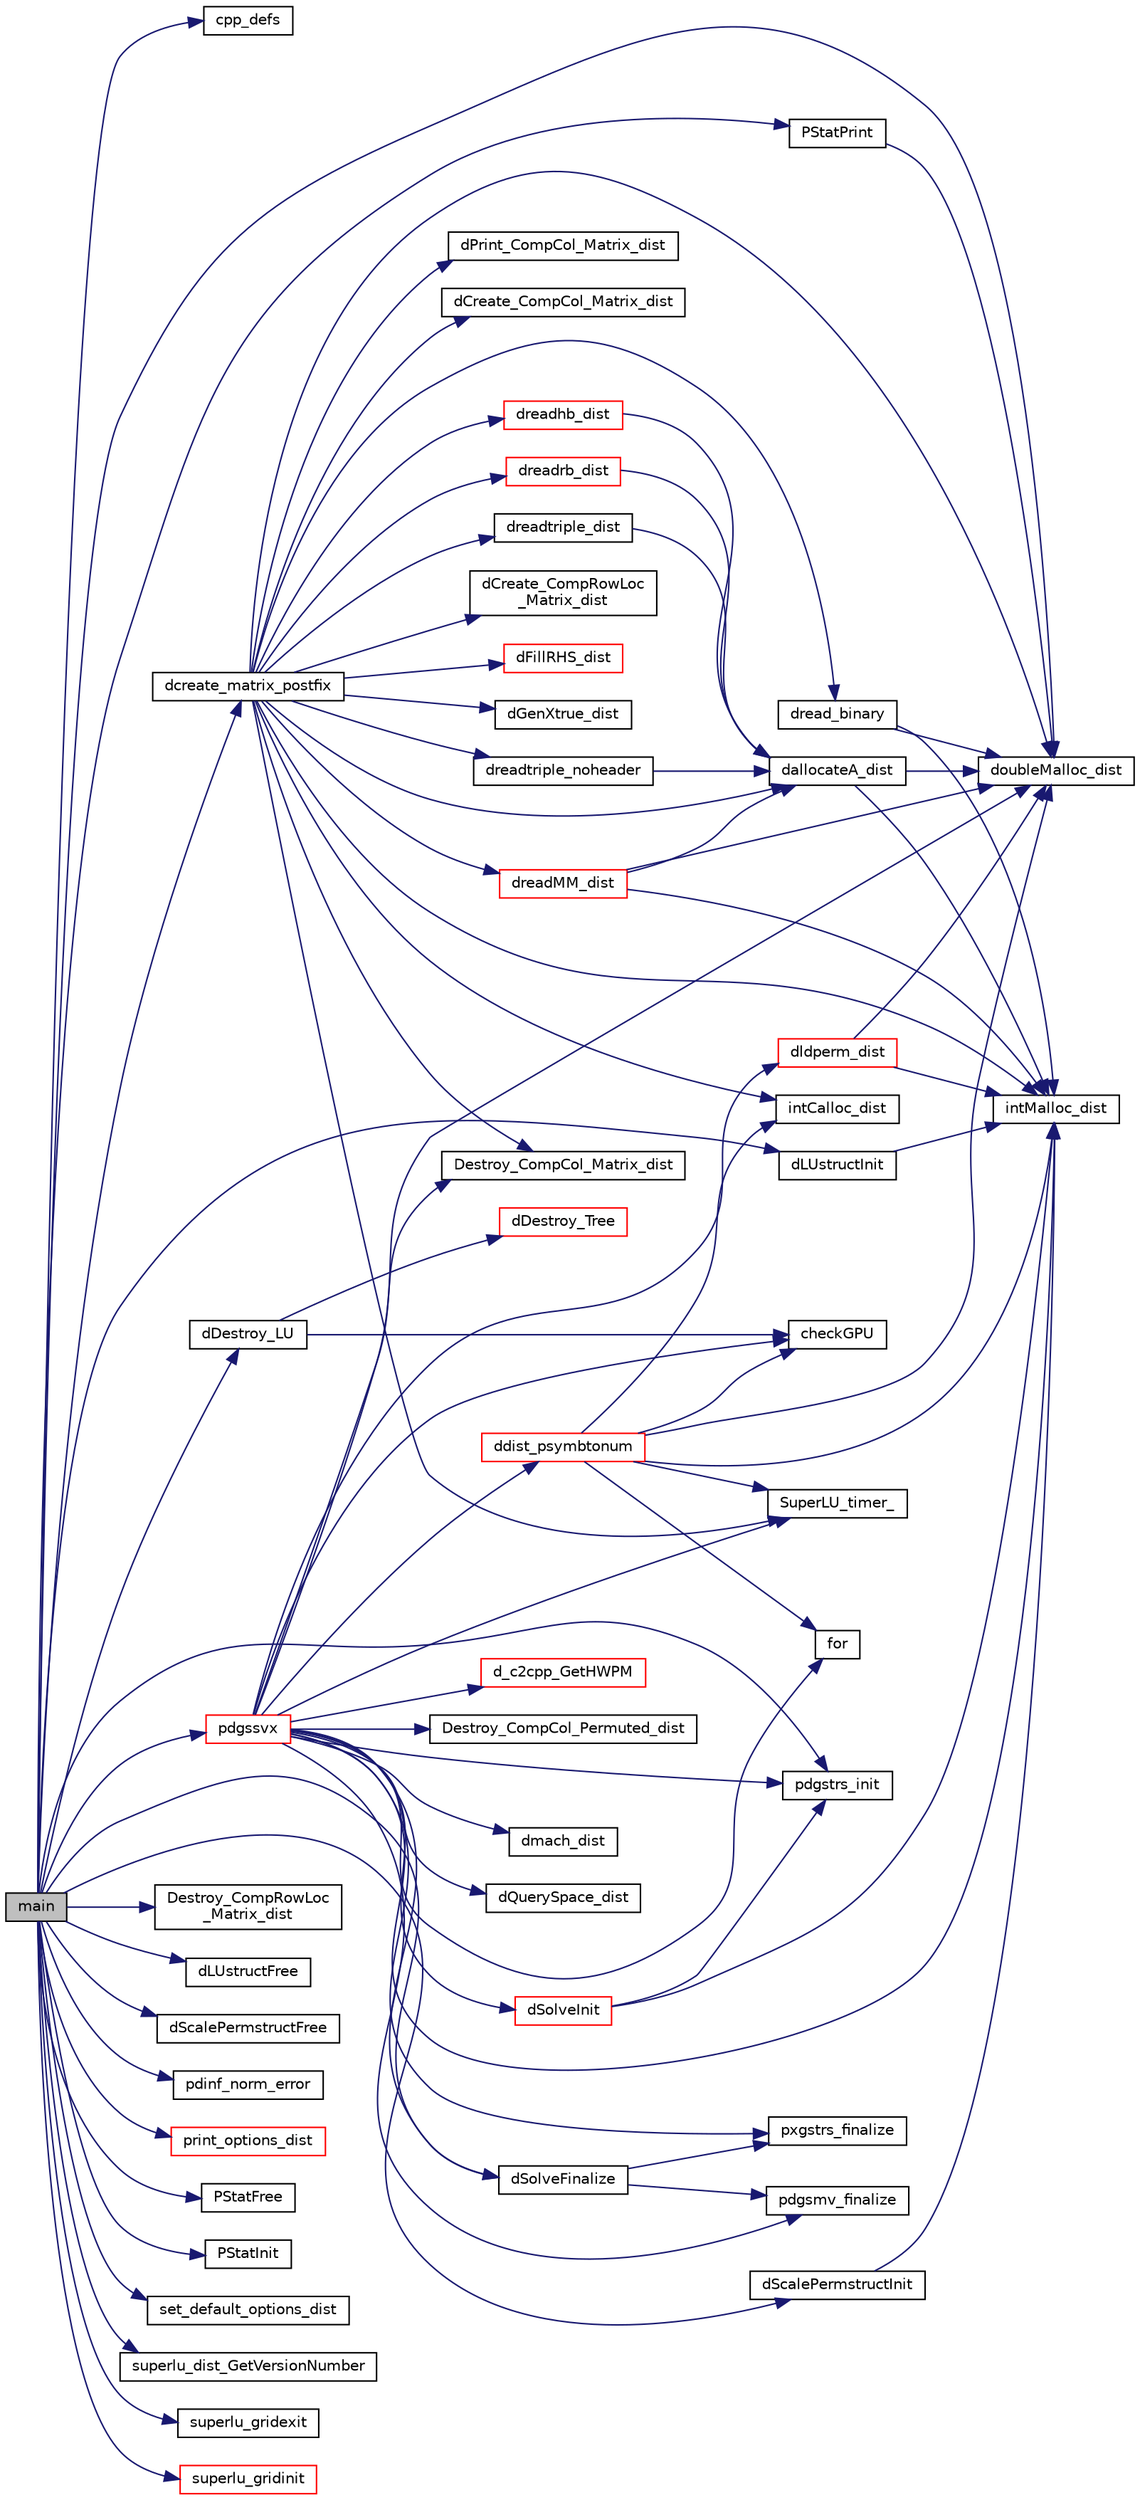 digraph "main"
{
 // LATEX_PDF_SIZE
  edge [fontname="Helvetica",fontsize="10",labelfontname="Helvetica",labelfontsize="10"];
  node [fontname="Helvetica",fontsize="10",shape=record];
  rankdir="LR";
  Node1 [label="main",height=0.2,width=0.4,color="black", fillcolor="grey75", style="filled", fontcolor="black",tooltip=" "];
  Node1 -> Node2 [color="midnightblue",fontsize="10",style="solid",fontname="Helvetica"];
  Node2 [label="cpp_defs",height=0.2,width=0.4,color="black", fillcolor="white", style="filled",URL="$pddrive1_8c.html#a2e2c03ad069d4aebdbd3358e4b191593",tooltip=" "];
  Node1 -> Node3 [color="midnightblue",fontsize="10",style="solid",fontname="Helvetica"];
  Node3 [label="dcreate_matrix_postfix",height=0.2,width=0.4,color="black", fillcolor="white", style="filled",URL="$superlu__ddefs_8h.html#ab97540f1b1596583c6426d6fc6097523",tooltip=" "];
  Node3 -> Node4 [color="midnightblue",fontsize="10",style="solid",fontname="Helvetica"];
  Node4 [label="dallocateA_dist",height=0.2,width=0.4,color="black", fillcolor="white", style="filled",URL="$dmemory__dist_8c.html#ad8d190b0542ad8d5fb569cfebed382b8",tooltip=" "];
  Node4 -> Node5 [color="midnightblue",fontsize="10",style="solid",fontname="Helvetica"];
  Node5 [label="doubleMalloc_dist",height=0.2,width=0.4,color="black", fillcolor="white", style="filled",URL="$dmemory__dist_8c.html#a52dc9c97e580c07ec4af763f1755a2ba",tooltip=" "];
  Node4 -> Node6 [color="midnightblue",fontsize="10",style="solid",fontname="Helvetica"];
  Node6 [label="intMalloc_dist",height=0.2,width=0.4,color="black", fillcolor="white", style="filled",URL="$memory_8c.html#a2c2df35072e313373438cccdb98b885c",tooltip=" "];
  Node3 -> Node7 [color="midnightblue",fontsize="10",style="solid",fontname="Helvetica"];
  Node7 [label="dCreate_CompCol_Matrix_dist",height=0.2,width=0.4,color="black", fillcolor="white", style="filled",URL="$superlu__ddefs_8h.html#a700b855541636a3eb453ad0b9b1e7d1f",tooltip=" "];
  Node3 -> Node8 [color="midnightblue",fontsize="10",style="solid",fontname="Helvetica"];
  Node8 [label="dCreate_CompRowLoc\l_Matrix_dist",height=0.2,width=0.4,color="black", fillcolor="white", style="filled",URL="$superlu__ddefs_8h.html#a4022f104fab1520785a366efa6e87cf8",tooltip=" "];
  Node3 -> Node9 [color="midnightblue",fontsize="10",style="solid",fontname="Helvetica"];
  Node9 [label="Destroy_CompCol_Matrix_dist",height=0.2,width=0.4,color="black", fillcolor="white", style="filled",URL="$superlu__defs_8h.html#a19148d48069c04e21a7ea94d53043f6f",tooltip=" "];
  Node3 -> Node10 [color="midnightblue",fontsize="10",style="solid",fontname="Helvetica"];
  Node10 [label="dFillRHS_dist",height=0.2,width=0.4,color="red", fillcolor="white", style="filled",URL="$dutil__dist_8c.html#afde0c1de717f5c8c29225841a13f4832",tooltip="Let rhs[i] = sum of i-th row of A, so the solution vector is all 1's."];
  Node3 -> Node14 [color="midnightblue",fontsize="10",style="solid",fontname="Helvetica"];
  Node14 [label="dGenXtrue_dist",height=0.2,width=0.4,color="black", fillcolor="white", style="filled",URL="$dutil__dist_8c.html#a4ca083e45bf9921bcc1fb4318d148e78",tooltip=" "];
  Node3 -> Node5 [color="midnightblue",fontsize="10",style="solid",fontname="Helvetica"];
  Node3 -> Node15 [color="midnightblue",fontsize="10",style="solid",fontname="Helvetica"];
  Node15 [label="dPrint_CompCol_Matrix_dist",height=0.2,width=0.4,color="black", fillcolor="white", style="filled",URL="$superlu__ddefs_8h.html#a8b75f5befc04c09a4840bc4a8deb4b2e",tooltip=" "];
  Node3 -> Node16 [color="midnightblue",fontsize="10",style="solid",fontname="Helvetica"];
  Node16 [label="dread_binary",height=0.2,width=0.4,color="black", fillcolor="white", style="filled",URL="$dbinary__io_8c.html#a009d20f349e3f24dc4e84db8c5fe7777",tooltip=" "];
  Node16 -> Node5 [color="midnightblue",fontsize="10",style="solid",fontname="Helvetica"];
  Node16 -> Node6 [color="midnightblue",fontsize="10",style="solid",fontname="Helvetica"];
  Node3 -> Node17 [color="midnightblue",fontsize="10",style="solid",fontname="Helvetica"];
  Node17 [label="dreadhb_dist",height=0.2,width=0.4,color="red", fillcolor="white", style="filled",URL="$SRC_2dreadhb_8c.html#a3593dd1b61e008f12e6d1a72111f6f8f",tooltip=" "];
  Node17 -> Node4 [color="midnightblue",fontsize="10",style="solid",fontname="Helvetica"];
  Node3 -> Node24 [color="midnightblue",fontsize="10",style="solid",fontname="Helvetica"];
  Node24 [label="dreadMM_dist",height=0.2,width=0.4,color="red", fillcolor="white", style="filled",URL="$dreadMM_8c.html#abccde809848a3e7a0a37ed8475846850",tooltip=" "];
  Node24 -> Node4 [color="midnightblue",fontsize="10",style="solid",fontname="Helvetica"];
  Node24 -> Node5 [color="midnightblue",fontsize="10",style="solid",fontname="Helvetica"];
  Node24 -> Node6 [color="midnightblue",fontsize="10",style="solid",fontname="Helvetica"];
  Node3 -> Node29 [color="midnightblue",fontsize="10",style="solid",fontname="Helvetica"];
  Node29 [label="dreadrb_dist",height=0.2,width=0.4,color="red", fillcolor="white", style="filled",URL="$dreadrb_8c.html#a9f64c32f7c9d3db5852cad9b43b595ff",tooltip=" "];
  Node29 -> Node4 [color="midnightblue",fontsize="10",style="solid",fontname="Helvetica"];
  Node3 -> Node36 [color="midnightblue",fontsize="10",style="solid",fontname="Helvetica"];
  Node36 [label="dreadtriple_dist",height=0.2,width=0.4,color="black", fillcolor="white", style="filled",URL="$SRC_2dreadtriple_8c.html#a121419eaaf73078d34136c3fe75b9075",tooltip=" "];
  Node36 -> Node4 [color="midnightblue",fontsize="10",style="solid",fontname="Helvetica"];
  Node3 -> Node37 [color="midnightblue",fontsize="10",style="solid",fontname="Helvetica"];
  Node37 [label="dreadtriple_noheader",height=0.2,width=0.4,color="black", fillcolor="white", style="filled",URL="$dreadtriple__noheader_8c.html#aa381e4959fd6afa658b9a64376f9b498",tooltip=" "];
  Node37 -> Node4 [color="midnightblue",fontsize="10",style="solid",fontname="Helvetica"];
  Node3 -> Node38 [color="midnightblue",fontsize="10",style="solid",fontname="Helvetica"];
  Node38 [label="intCalloc_dist",height=0.2,width=0.4,color="black", fillcolor="white", style="filled",URL="$memory_8c.html#a6fd91c6883ea8ea94e0ece298e0e46b6",tooltip=" "];
  Node3 -> Node6 [color="midnightblue",fontsize="10",style="solid",fontname="Helvetica"];
  Node3 -> Node39 [color="midnightblue",fontsize="10",style="solid",fontname="Helvetica"];
  Node39 [label="SuperLU_timer_",height=0.2,width=0.4,color="black", fillcolor="white", style="filled",URL="$superlu__timer_8c.html#a0c6777573bbfe81917cd381e0090d355",tooltip=" "];
  Node1 -> Node40 [color="midnightblue",fontsize="10",style="solid",fontname="Helvetica"];
  Node40 [label="dDestroy_LU",height=0.2,width=0.4,color="black", fillcolor="white", style="filled",URL="$pdutil_8c.html#a13f313cbc5905b07fee7967f2066c6f4",tooltip="Destroy distributed L & U matrices."];
  Node40 -> Node41 [color="midnightblue",fontsize="10",style="solid",fontname="Helvetica"];
  Node41 [label="checkGPU",height=0.2,width=0.4,color="black", fillcolor="white", style="filled",URL="$gpu__api__utils_8c.html#af8ca70316086ecfe46b3dd727da84ec5",tooltip=" "];
  Node40 -> Node42 [color="midnightblue",fontsize="10",style="solid",fontname="Helvetica"];
  Node42 [label="dDestroy_Tree",height=0.2,width=0.4,color="red", fillcolor="white", style="filled",URL="$pdutil_8c.html#a35670419a662b0d83ddf91f8c629f46d",tooltip=" "];
  Node1 -> Node45 [color="midnightblue",fontsize="10",style="solid",fontname="Helvetica"];
  Node45 [label="Destroy_CompRowLoc\l_Matrix_dist",height=0.2,width=0.4,color="black", fillcolor="white", style="filled",URL="$superlu__defs_8h.html#af81cf1c066358e462837828031da4a2c",tooltip=" "];
  Node1 -> Node46 [color="midnightblue",fontsize="10",style="solid",fontname="Helvetica"];
  Node46 [label="dLUstructFree",height=0.2,width=0.4,color="black", fillcolor="white", style="filled",URL="$pdutil_8c.html#af510f70def7fb5e58a50ae9a06649aa2",tooltip="Deallocate LUstruct."];
  Node1 -> Node47 [color="midnightblue",fontsize="10",style="solid",fontname="Helvetica"];
  Node47 [label="dLUstructInit",height=0.2,width=0.4,color="black", fillcolor="white", style="filled",URL="$pdutil_8c.html#aaed31dcfec375f682467e0c42488449c",tooltip="Allocate storage in LUstruct."];
  Node47 -> Node6 [color="midnightblue",fontsize="10",style="solid",fontname="Helvetica"];
  Node1 -> Node5 [color="midnightblue",fontsize="10",style="solid",fontname="Helvetica"];
  Node1 -> Node48 [color="midnightblue",fontsize="10",style="solid",fontname="Helvetica"];
  Node48 [label="dScalePermstructFree",height=0.2,width=0.4,color="black", fillcolor="white", style="filled",URL="$dutil__dist_8c.html#a00ee109e7b40633f23deb3acc3a8bccb",tooltip="Deallocate ScalePermstruct."];
  Node1 -> Node49 [color="midnightblue",fontsize="10",style="solid",fontname="Helvetica"];
  Node49 [label="dScalePermstructInit",height=0.2,width=0.4,color="black", fillcolor="white", style="filled",URL="$dutil__dist_8c.html#ac839f7e239884df8189e6ae4fefa868b",tooltip="Allocate storage in ScalePermstruct."];
  Node49 -> Node6 [color="midnightblue",fontsize="10",style="solid",fontname="Helvetica"];
  Node1 -> Node50 [color="midnightblue",fontsize="10",style="solid",fontname="Helvetica"];
  Node50 [label="dSolveFinalize",height=0.2,width=0.4,color="black", fillcolor="white", style="filled",URL="$pdutil_8c.html#a971576de90cf0aaf04af07eff7b4a0bb",tooltip="Release the resources used for the solution phase."];
  Node50 -> Node51 [color="midnightblue",fontsize="10",style="solid",fontname="Helvetica"];
  Node51 [label="pdgsmv_finalize",height=0.2,width=0.4,color="black", fillcolor="white", style="filled",URL="$pdgsmv_8c.html#ac7109c02a34188f8318d75fd397487e3",tooltip=" "];
  Node50 -> Node52 [color="midnightblue",fontsize="10",style="solid",fontname="Helvetica"];
  Node52 [label="pxgstrs_finalize",height=0.2,width=0.4,color="black", fillcolor="white", style="filled",URL="$superlu__ddefs_8h.html#aabf0cd62d7253981c2c07b46b728b44d",tooltip=" "];
  Node1 -> Node53 [color="midnightblue",fontsize="10",style="solid",fontname="Helvetica"];
  Node53 [label="pdgssvx",height=0.2,width=0.4,color="red", fillcolor="white", style="filled",URL="$pdgssvx_8c.html#a0472365ee4aaa86dee102cc6d7325c15",tooltip=" "];
  Node53 -> Node41 [color="midnightblue",fontsize="10",style="solid",fontname="Helvetica"];
  Node53 -> Node54 [color="midnightblue",fontsize="10",style="solid",fontname="Helvetica"];
  Node54 [label="d_c2cpp_GetHWPM",height=0.2,width=0.4,color="red", fillcolor="white", style="filled",URL="$d__c2cpp__GetHWPM_8cpp.html#aebf42de286a31c5728213f1dbc9e09ee",tooltip=" "];
  Node53 -> Node56 [color="midnightblue",fontsize="10",style="solid",fontname="Helvetica"];
  Node56 [label="ddist_psymbtonum",height=0.2,width=0.4,color="red", fillcolor="white", style="filled",URL="$pdsymbfact__distdata_8c.html#a9ca654ba80b6d96db8e9392ee18da16f",tooltip=" "];
  Node56 -> Node41 [color="midnightblue",fontsize="10",style="solid",fontname="Helvetica"];
  Node56 -> Node5 [color="midnightblue",fontsize="10",style="solid",fontname="Helvetica"];
  Node56 -> Node64 [color="midnightblue",fontsize="10",style="solid",fontname="Helvetica"];
  Node64 [label="for",height=0.2,width=0.4,color="black", fillcolor="white", style="filled",URL="$dutil__dist_8c.html#a1fa3106fcf315ec2c58c319e589230cd",tooltip=" "];
  Node56 -> Node38 [color="midnightblue",fontsize="10",style="solid",fontname="Helvetica"];
  Node56 -> Node6 [color="midnightblue",fontsize="10",style="solid",fontname="Helvetica"];
  Node56 -> Node39 [color="midnightblue",fontsize="10",style="solid",fontname="Helvetica"];
  Node53 -> Node9 [color="midnightblue",fontsize="10",style="solid",fontname="Helvetica"];
  Node53 -> Node70 [color="midnightblue",fontsize="10",style="solid",fontname="Helvetica"];
  Node70 [label="Destroy_CompCol_Permuted_dist",height=0.2,width=0.4,color="black", fillcolor="white", style="filled",URL="$superlu__defs_8h.html#a658c586f65e61ef7758b72aa81d56a48",tooltip="A is of type Stype==NCP."];
  Node53 -> Node71 [color="midnightblue",fontsize="10",style="solid",fontname="Helvetica"];
  Node71 [label="dldperm_dist",height=0.2,width=0.4,color="red", fillcolor="white", style="filled",URL="$dldperm__dist_8c.html#af48a94e64048d9de84620d03fbfbf5e2",tooltip=" "];
  Node71 -> Node5 [color="midnightblue",fontsize="10",style="solid",fontname="Helvetica"];
  Node71 -> Node6 [color="midnightblue",fontsize="10",style="solid",fontname="Helvetica"];
  Node53 -> Node73 [color="midnightblue",fontsize="10",style="solid",fontname="Helvetica"];
  Node73 [label="dmach_dist",height=0.2,width=0.4,color="black", fillcolor="white", style="filled",URL="$dmach__dist_8c.html#a9f1d303ee9a82228d1979f3618c27e85",tooltip=" "];
  Node53 -> Node5 [color="midnightblue",fontsize="10",style="solid",fontname="Helvetica"];
  Node53 -> Node85 [color="midnightblue",fontsize="10",style="solid",fontname="Helvetica"];
  Node85 [label="dQuerySpace_dist",height=0.2,width=0.4,color="black", fillcolor="white", style="filled",URL="$dmemory__dist_8c.html#abf667255132af0f38edfe1303dec6151",tooltip=" "];
  Node53 -> Node50 [color="midnightblue",fontsize="10",style="solid",fontname="Helvetica"];
  Node53 -> Node86 [color="midnightblue",fontsize="10",style="solid",fontname="Helvetica"];
  Node86 [label="dSolveInit",height=0.2,width=0.4,color="red", fillcolor="white", style="filled",URL="$pdutil_8c.html#a5822f604d6b20690ab2cf83d7dc3fcac",tooltip="Initialize the data structure for the solution phase."];
  Node86 -> Node6 [color="midnightblue",fontsize="10",style="solid",fontname="Helvetica"];
  Node86 -> Node88 [color="midnightblue",fontsize="10",style="solid",fontname="Helvetica"];
  Node88 [label="pdgstrs_init",height=0.2,width=0.4,color="black", fillcolor="white", style="filled",URL="$pdutil_8c.html#a98c05067ce37d7aa5a1438a7084e405f",tooltip=" "];
  Node53 -> Node64 [color="midnightblue",fontsize="10",style="solid",fontname="Helvetica"];
  Node53 -> Node6 [color="midnightblue",fontsize="10",style="solid",fontname="Helvetica"];
  Node53 -> Node51 [color="midnightblue",fontsize="10",style="solid",fontname="Helvetica"];
  Node53 -> Node88 [color="midnightblue",fontsize="10",style="solid",fontname="Helvetica"];
  Node53 -> Node52 [color="midnightblue",fontsize="10",style="solid",fontname="Helvetica"];
  Node53 -> Node39 [color="midnightblue",fontsize="10",style="solid",fontname="Helvetica"];
  Node1 -> Node88 [color="midnightblue",fontsize="10",style="solid",fontname="Helvetica"];
  Node1 -> Node234 [color="midnightblue",fontsize="10",style="solid",fontname="Helvetica"];
  Node234 [label="pdinf_norm_error",height=0.2,width=0.4,color="black", fillcolor="white", style="filled",URL="$pdutil_8c.html#a7d784206dfd5dd135c4bdca5639b7902",tooltip="Check the inf-norm of the error vector."];
  Node1 -> Node235 [color="midnightblue",fontsize="10",style="solid",fontname="Helvetica"];
  Node235 [label="print_options_dist",height=0.2,width=0.4,color="red", fillcolor="white", style="filled",URL="$superlu__defs_8h.html#a0786e160fdc6d8f413452f446068dad1",tooltip="Print the options setting."];
  Node1 -> Node137 [color="midnightblue",fontsize="10",style="solid",fontname="Helvetica"];
  Node137 [label="PStatFree",height=0.2,width=0.4,color="black", fillcolor="white", style="filled",URL="$superlu__defs_8h.html#a72c21f510c552d12a9156c91fb0d2590",tooltip=" "];
  Node1 -> Node138 [color="midnightblue",fontsize="10",style="solid",fontname="Helvetica"];
  Node138 [label="PStatInit",height=0.2,width=0.4,color="black", fillcolor="white", style="filled",URL="$superlu__defs_8h.html#a6a4d9e2e43171f86980fd9f3ebd34f83",tooltip=" "];
  Node1 -> Node236 [color="midnightblue",fontsize="10",style="solid",fontname="Helvetica"];
  Node236 [label="PStatPrint",height=0.2,width=0.4,color="black", fillcolor="white", style="filled",URL="$superlu__defs_8h.html#a69b52d648c38fa18f68d4b5f5689d4a2",tooltip=" "];
  Node236 -> Node5 [color="midnightblue",fontsize="10",style="solid",fontname="Helvetica"];
  Node1 -> Node237 [color="midnightblue",fontsize="10",style="solid",fontname="Helvetica"];
  Node237 [label="set_default_options_dist",height=0.2,width=0.4,color="black", fillcolor="white", style="filled",URL="$superlu__defs_8h.html#ae4620e0e61b047a0fe6437b250a68b9b",tooltip="Set the default values for the options argument."];
  Node1 -> Node238 [color="midnightblue",fontsize="10",style="solid",fontname="Helvetica"];
  Node238 [label="superlu_dist_GetVersionNumber",height=0.2,width=0.4,color="black", fillcolor="white", style="filled",URL="$superlu__defs_8h.html#a7d0446fb34d924ab6b70397974b64954",tooltip=" "];
  Node1 -> Node239 [color="midnightblue",fontsize="10",style="solid",fontname="Helvetica"];
  Node239 [label="superlu_gridexit",height=0.2,width=0.4,color="black", fillcolor="white", style="filled",URL="$superlu__defs_8h.html#ab151232cdf0e52a85e0f27319f358fd4",tooltip=" "];
  Node1 -> Node240 [color="midnightblue",fontsize="10",style="solid",fontname="Helvetica"];
  Node240 [label="superlu_gridinit",height=0.2,width=0.4,color="red", fillcolor="white", style="filled",URL="$superlu__defs_8h.html#af673f68417d0c11596db905bdb4670ff",tooltip="All processes in the MPI communicator must call this routine."];
}

